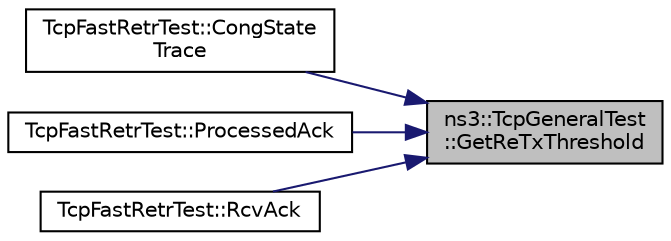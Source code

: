 digraph "ns3::TcpGeneralTest::GetReTxThreshold"
{
 // LATEX_PDF_SIZE
  edge [fontname="Helvetica",fontsize="10",labelfontname="Helvetica",labelfontsize="10"];
  node [fontname="Helvetica",fontsize="10",shape=record];
  rankdir="RL";
  Node1 [label="ns3::TcpGeneralTest\l::GetReTxThreshold",height=0.2,width=0.4,color="black", fillcolor="grey75", style="filled", fontcolor="black",tooltip="Get the retransmission threshold."];
  Node1 -> Node2 [dir="back",color="midnightblue",fontsize="10",style="solid",fontname="Helvetica"];
  Node2 [label="TcpFastRetrTest::CongState\lTrace",height=0.2,width=0.4,color="black", fillcolor="white", style="filled",URL="$class_tcp_fast_retr_test.html#a7f041e937cfff4c0bedc9fc984bf655d",tooltip="State on Ack state machine changes."];
  Node1 -> Node3 [dir="back",color="midnightblue",fontsize="10",style="solid",fontname="Helvetica"];
  Node3 [label="TcpFastRetrTest::ProcessedAck",height=0.2,width=0.4,color="black", fillcolor="white", style="filled",URL="$class_tcp_fast_retr_test.html#a2e4241361c77f5dad555245c5013ce18",tooltip="Processed ack."];
  Node1 -> Node4 [dir="back",color="midnightblue",fontsize="10",style="solid",fontname="Helvetica"];
  Node4 [label="TcpFastRetrTest::RcvAck",height=0.2,width=0.4,color="black", fillcolor="white", style="filled",URL="$class_tcp_fast_retr_test.html#a43e2a765fc73bc35810a5773bf811b90",tooltip="Received ack."];
}
